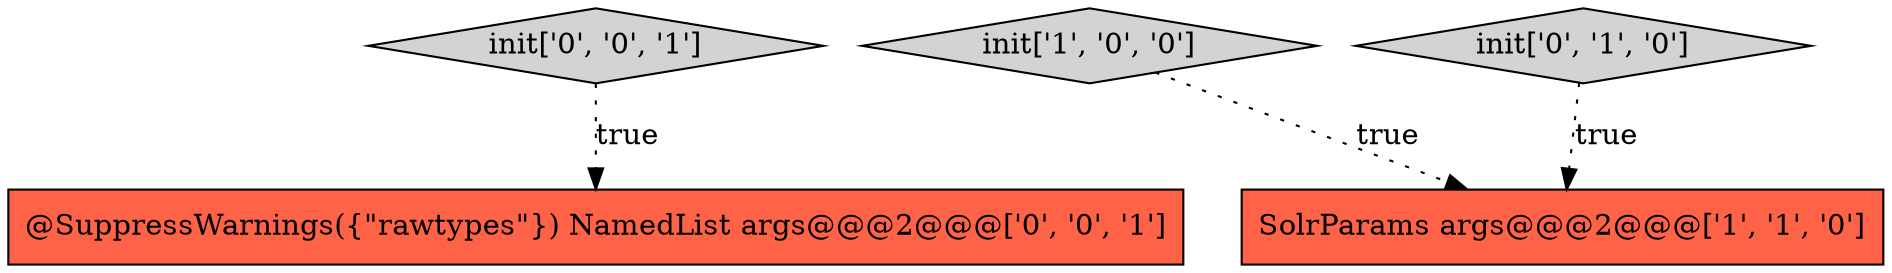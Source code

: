 digraph {
4 [style = filled, label = "@SuppressWarnings({\"rawtypes\"}) NamedList args@@@2@@@['0', '0', '1']", fillcolor = tomato, shape = box image = "AAA0AAABBB3BBB"];
3 [style = filled, label = "init['0', '0', '1']", fillcolor = lightgray, shape = diamond image = "AAA0AAABBB3BBB"];
0 [style = filled, label = "SolrParams args@@@2@@@['1', '1', '0']", fillcolor = tomato, shape = box image = "AAA0AAABBB1BBB"];
1 [style = filled, label = "init['1', '0', '0']", fillcolor = lightgray, shape = diamond image = "AAA0AAABBB1BBB"];
2 [style = filled, label = "init['0', '1', '0']", fillcolor = lightgray, shape = diamond image = "AAA0AAABBB2BBB"];
2->0 [style = dotted, label="true"];
3->4 [style = dotted, label="true"];
1->0 [style = dotted, label="true"];
}
